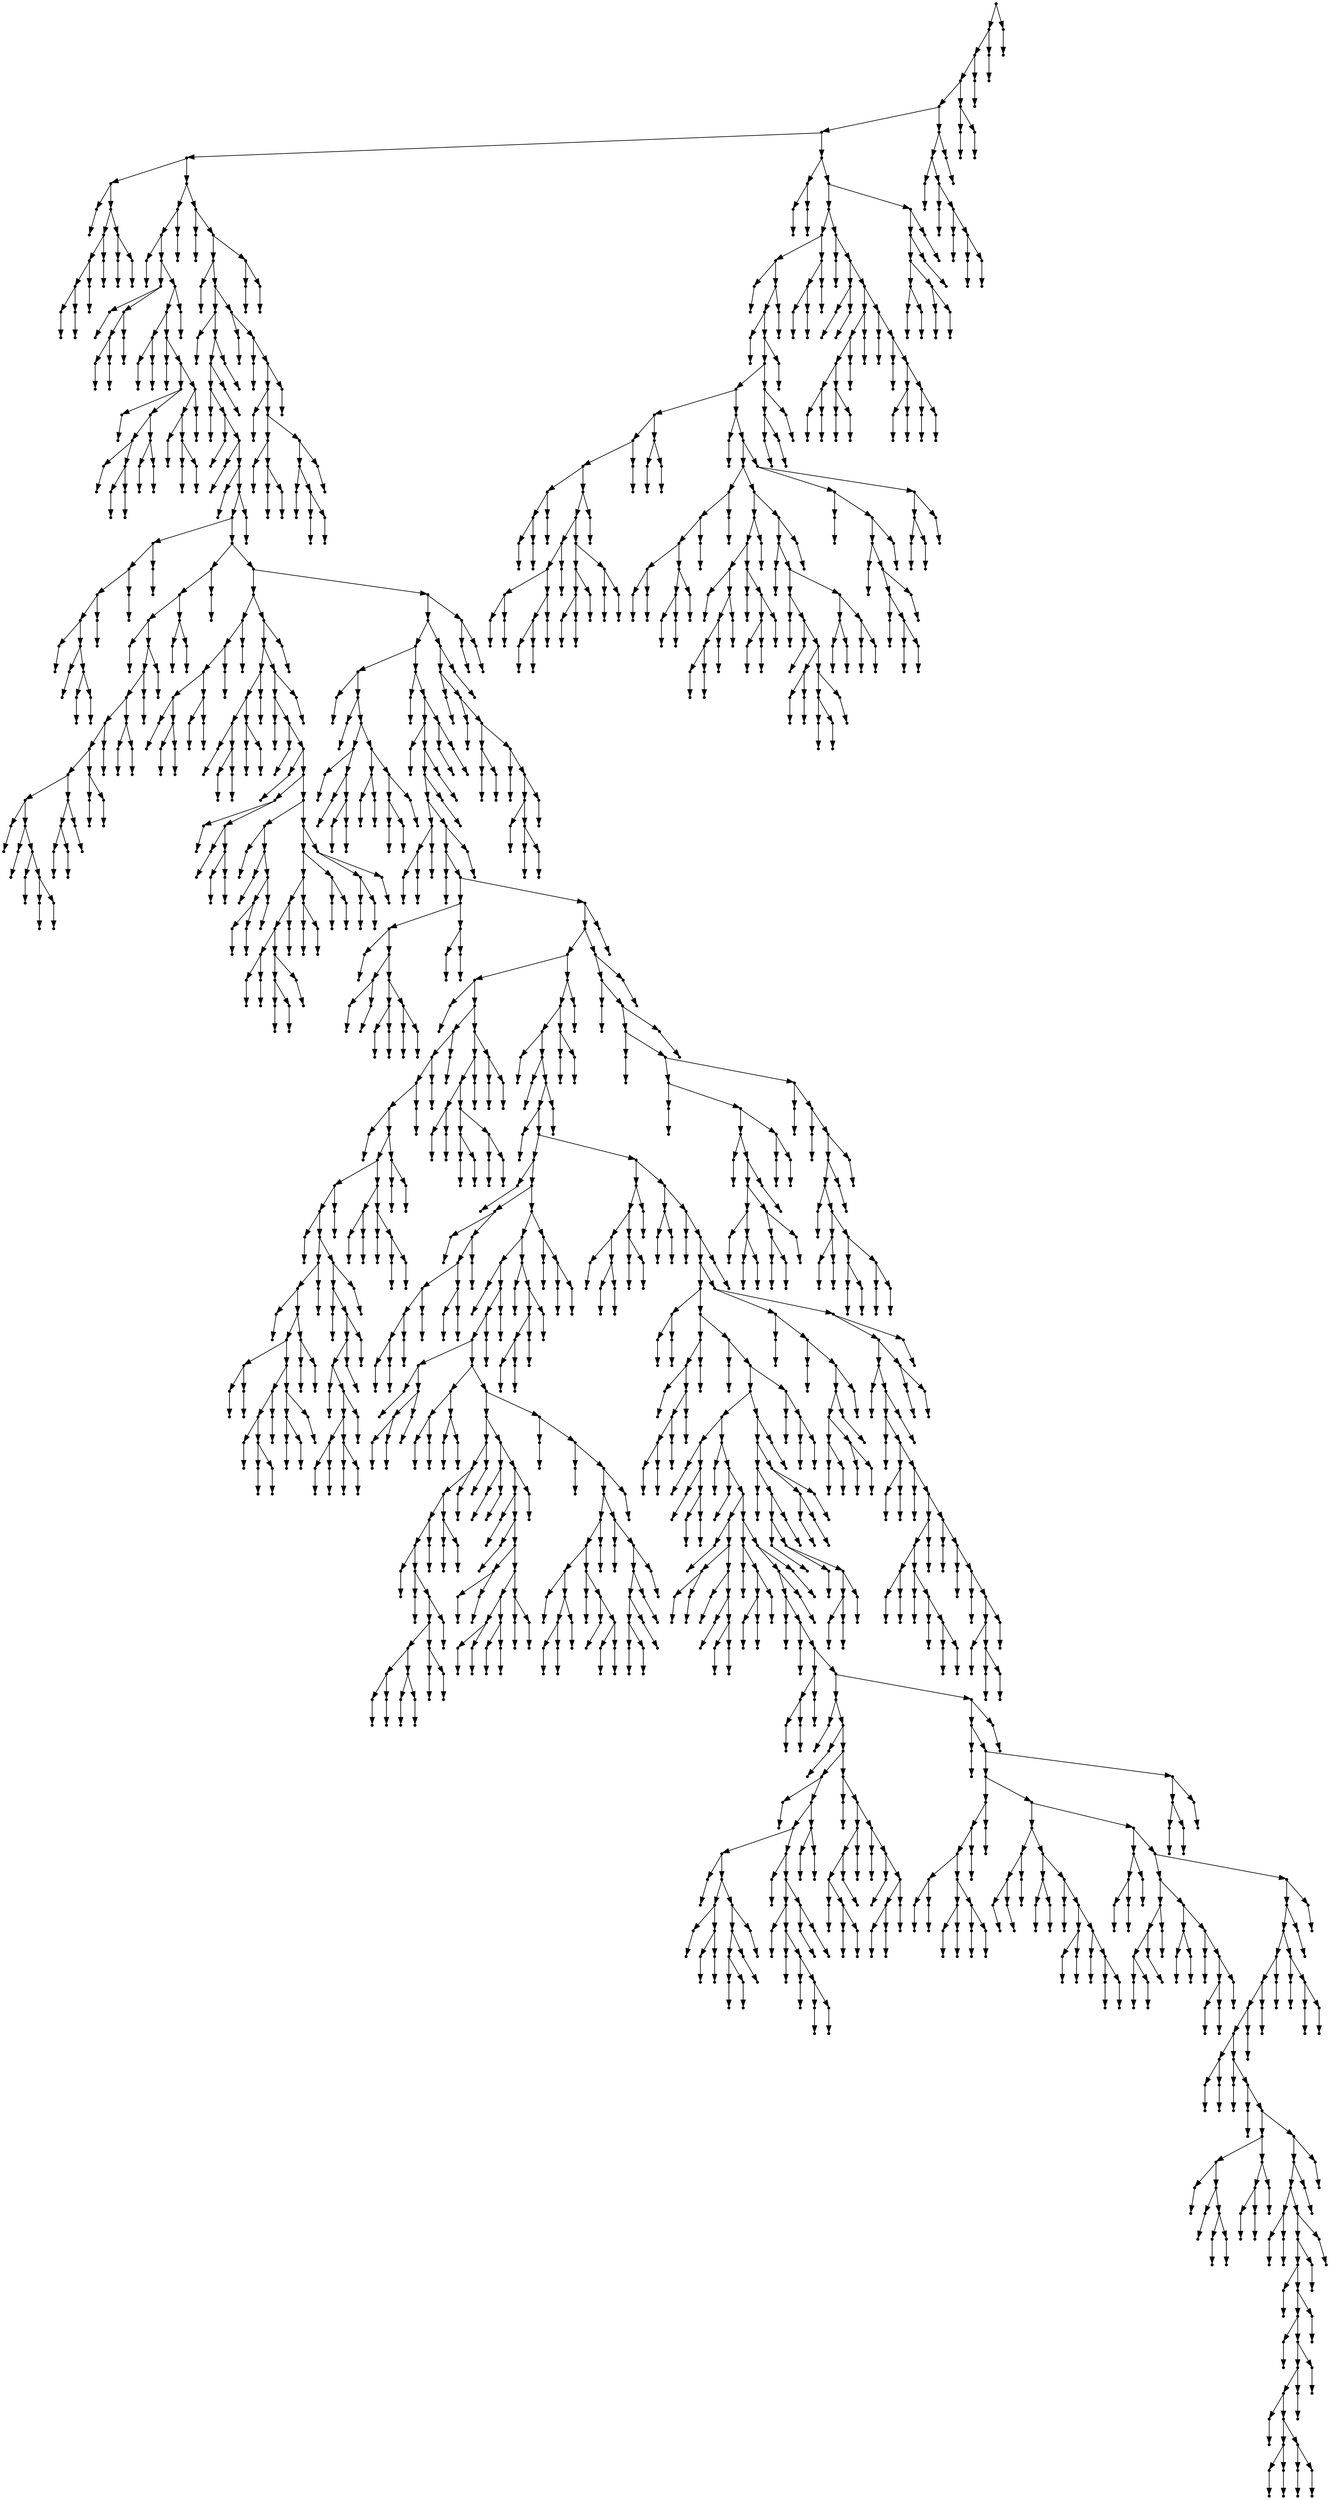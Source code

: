 digraph {
  1819 [shape=point];
  1816 [shape=point];
  1813 [shape=point];
  1810 [shape=point];
  1804 [shape=point];
  1786 [shape=point];
  1510 [shape=point];
  19 [shape=point];
  1 [shape=point];
  0 [shape=point];
  18 [shape=point];
  12 [shape=point];
  9 [shape=point];
  6 [shape=point];
  3 [shape=point];
  2 [shape=point];
  5 [shape=point];
  4 [shape=point];
  8 [shape=point];
  7 [shape=point];
  11 [shape=point];
  10 [shape=point];
  17 [shape=point];
  14 [shape=point];
  13 [shape=point];
  16 [shape=point];
  15 [shape=point];
  1509 [shape=point];
  78 [shape=point];
  75 [shape=point];
  21 [shape=point];
  20 [shape=point];
  74 [shape=point];
  32 [shape=point];
  23 [shape=point];
  22 [shape=point];
  31 [shape=point];
  28 [shape=point];
  25 [shape=point];
  24 [shape=point];
  27 [shape=point];
  26 [shape=point];
  30 [shape=point];
  29 [shape=point];
  73 [shape=point];
  70 [shape=point];
  37 [shape=point];
  34 [shape=point];
  33 [shape=point];
  36 [shape=point];
  35 [shape=point];
  69 [shape=point];
  39 [shape=point];
  38 [shape=point];
  68 [shape=point];
  56 [shape=point];
  41 [shape=point];
  40 [shape=point];
  55 [shape=point];
  49 [shape=point];
  43 [shape=point];
  42 [shape=point];
  48 [shape=point];
  45 [shape=point];
  44 [shape=point];
  47 [shape=point];
  46 [shape=point];
  54 [shape=point];
  51 [shape=point];
  50 [shape=point];
  53 [shape=point];
  52 [shape=point];
  67 [shape=point];
  64 [shape=point];
  58 [shape=point];
  57 [shape=point];
  63 [shape=point];
  60 [shape=point];
  59 [shape=point];
  62 [shape=point];
  61 [shape=point];
  66 [shape=point];
  65 [shape=point];
  72 [shape=point];
  71 [shape=point];
  77 [shape=point];
  76 [shape=point];
  1508 [shape=point];
  80 [shape=point];
  79 [shape=point];
  1507 [shape=point];
  1501 [shape=point];
  82 [shape=point];
  81 [shape=point];
  1500 [shape=point];
  1467 [shape=point];
  84 [shape=point];
  83 [shape=point];
  1466 [shape=point];
  1463 [shape=point];
  1460 [shape=point];
  86 [shape=point];
  85 [shape=point];
  1459 [shape=point];
  88 [shape=point];
  87 [shape=point];
  1458 [shape=point];
  90 [shape=point];
  89 [shape=point];
  1457 [shape=point];
  92 [shape=point];
  91 [shape=point];
  1456 [shape=point];
  1453 [shape=point];
  112 [shape=point];
  109 [shape=point];
  106 [shape=point];
  103 [shape=point];
  94 [shape=point];
  93 [shape=point];
  102 [shape=point];
  96 [shape=point];
  95 [shape=point];
  101 [shape=point];
  98 [shape=point];
  97 [shape=point];
  100 [shape=point];
  99 [shape=point];
  105 [shape=point];
  104 [shape=point];
  108 [shape=point];
  107 [shape=point];
  111 [shape=point];
  110 [shape=point];
  1452 [shape=point];
  168 [shape=point];
  165 [shape=point];
  159 [shape=point];
  114 [shape=point];
  113 [shape=point];
  158 [shape=point];
  155 [shape=point];
  152 [shape=point];
  146 [shape=point];
  143 [shape=point];
  137 [shape=point];
  128 [shape=point];
  116 [shape=point];
  115 [shape=point];
  127 [shape=point];
  118 [shape=point];
  117 [shape=point];
  126 [shape=point];
  120 [shape=point];
  119 [shape=point];
  125 [shape=point];
  122 [shape=point];
  121 [shape=point];
  124 [shape=point];
  123 [shape=point];
  136 [shape=point];
  133 [shape=point];
  130 [shape=point];
  129 [shape=point];
  132 [shape=point];
  131 [shape=point];
  135 [shape=point];
  134 [shape=point];
  142 [shape=point];
  139 [shape=point];
  138 [shape=point];
  141 [shape=point];
  140 [shape=point];
  145 [shape=point];
  144 [shape=point];
  151 [shape=point];
  148 [shape=point];
  147 [shape=point];
  150 [shape=point];
  149 [shape=point];
  154 [shape=point];
  153 [shape=point];
  157 [shape=point];
  156 [shape=point];
  164 [shape=point];
  161 [shape=point];
  160 [shape=point];
  163 [shape=point];
  162 [shape=point];
  167 [shape=point];
  166 [shape=point];
  1451 [shape=point];
  287 [shape=point];
  188 [shape=point];
  185 [shape=point];
  182 [shape=point];
  176 [shape=point];
  170 [shape=point];
  169 [shape=point];
  175 [shape=point];
  172 [shape=point];
  171 [shape=point];
  174 [shape=point];
  173 [shape=point];
  181 [shape=point];
  178 [shape=point];
  177 [shape=point];
  180 [shape=point];
  179 [shape=point];
  184 [shape=point];
  183 [shape=point];
  187 [shape=point];
  186 [shape=point];
  286 [shape=point];
  283 [shape=point];
  205 [shape=point];
  202 [shape=point];
  196 [shape=point];
  190 [shape=point];
  189 [shape=point];
  195 [shape=point];
  192 [shape=point];
  191 [shape=point];
  194 [shape=point];
  193 [shape=point];
  201 [shape=point];
  198 [shape=point];
  197 [shape=point];
  200 [shape=point];
  199 [shape=point];
  204 [shape=point];
  203 [shape=point];
  282 [shape=point];
  279 [shape=point];
  207 [shape=point];
  206 [shape=point];
  278 [shape=point];
  209 [shape=point];
  208 [shape=point];
  277 [shape=point];
  211 [shape=point];
  210 [shape=point];
  276 [shape=point];
  222 [shape=point];
  213 [shape=point];
  212 [shape=point];
  221 [shape=point];
  215 [shape=point];
  214 [shape=point];
  220 [shape=point];
  217 [shape=point];
  216 [shape=point];
  219 [shape=point];
  218 [shape=point];
  275 [shape=point];
  236 [shape=point];
  224 [shape=point];
  223 [shape=point];
  235 [shape=point];
  226 [shape=point];
  225 [shape=point];
  234 [shape=point];
  231 [shape=point];
  228 [shape=point];
  227 [shape=point];
  230 [shape=point];
  229 [shape=point];
  233 [shape=point];
  232 [shape=point];
  274 [shape=point];
  265 [shape=point];
  259 [shape=point];
  253 [shape=point];
  250 [shape=point];
  241 [shape=point];
  238 [shape=point];
  237 [shape=point];
  240 [shape=point];
  239 [shape=point];
  249 [shape=point];
  246 [shape=point];
  243 [shape=point];
  242 [shape=point];
  245 [shape=point];
  244 [shape=point];
  248 [shape=point];
  247 [shape=point];
  252 [shape=point];
  251 [shape=point];
  258 [shape=point];
  255 [shape=point];
  254 [shape=point];
  257 [shape=point];
  256 [shape=point];
  264 [shape=point];
  261 [shape=point];
  260 [shape=point];
  263 [shape=point];
  262 [shape=point];
  273 [shape=point];
  270 [shape=point];
  267 [shape=point];
  266 [shape=point];
  269 [shape=point];
  268 [shape=point];
  272 [shape=point];
  271 [shape=point];
  281 [shape=point];
  280 [shape=point];
  285 [shape=point];
  284 [shape=point];
  1450 [shape=point];
  1444 [shape=point];
  1414 [shape=point];
  319 [shape=point];
  289 [shape=point];
  288 [shape=point];
  318 [shape=point];
  291 [shape=point];
  290 [shape=point];
  317 [shape=point];
  302 [shape=point];
  293 [shape=point];
  292 [shape=point];
  301 [shape=point];
  295 [shape=point];
  294 [shape=point];
  300 [shape=point];
  297 [shape=point];
  296 [shape=point];
  299 [shape=point];
  298 [shape=point];
  316 [shape=point];
  307 [shape=point];
  304 [shape=point];
  303 [shape=point];
  306 [shape=point];
  305 [shape=point];
  315 [shape=point];
  312 [shape=point];
  309 [shape=point];
  308 [shape=point];
  311 [shape=point];
  310 [shape=point];
  314 [shape=point];
  313 [shape=point];
  1413 [shape=point];
  321 [shape=point];
  320 [shape=point];
  1412 [shape=point];
  1406 [shape=point];
  323 [shape=point];
  322 [shape=point];
  1405 [shape=point];
  1402 [shape=point];
  1399 [shape=point];
  331 [shape=point];
  328 [shape=point];
  325 [shape=point];
  324 [shape=point];
  327 [shape=point];
  326 [shape=point];
  330 [shape=point];
  329 [shape=point];
  1398 [shape=point];
  1395 [shape=point];
  333 [shape=point];
  332 [shape=point];
  1394 [shape=point];
  359 [shape=point];
  353 [shape=point];
  335 [shape=point];
  334 [shape=point];
  352 [shape=point];
  340 [shape=point];
  337 [shape=point];
  336 [shape=point];
  339 [shape=point];
  338 [shape=point];
  351 [shape=point];
  345 [shape=point];
  342 [shape=point];
  341 [shape=point];
  344 [shape=point];
  343 [shape=point];
  350 [shape=point];
  347 [shape=point];
  346 [shape=point];
  349 [shape=point];
  348 [shape=point];
  358 [shape=point];
  355 [shape=point];
  354 [shape=point];
  357 [shape=point];
  356 [shape=point];
  1393 [shape=point];
  1390 [shape=point];
  1312 [shape=point];
  496 [shape=point];
  361 [shape=point];
  360 [shape=point];
  495 [shape=point];
  468 [shape=point];
  465 [shape=point];
  462 [shape=point];
  459 [shape=point];
  363 [shape=point];
  362 [shape=point];
  458 [shape=point];
  452 [shape=point];
  437 [shape=point];
  434 [shape=point];
  365 [shape=point];
  364 [shape=point];
  433 [shape=point];
  403 [shape=point];
  400 [shape=point];
  367 [shape=point];
  366 [shape=point];
  399 [shape=point];
  393 [shape=point];
  372 [shape=point];
  369 [shape=point];
  368 [shape=point];
  371 [shape=point];
  370 [shape=point];
  392 [shape=point];
  383 [shape=point];
  380 [shape=point];
  374 [shape=point];
  373 [shape=point];
  379 [shape=point];
  376 [shape=point];
  375 [shape=point];
  378 [shape=point];
  377 [shape=point];
  382 [shape=point];
  381 [shape=point];
  391 [shape=point];
  388 [shape=point];
  385 [shape=point];
  384 [shape=point];
  387 [shape=point];
  386 [shape=point];
  390 [shape=point];
  389 [shape=point];
  398 [shape=point];
  395 [shape=point];
  394 [shape=point];
  397 [shape=point];
  396 [shape=point];
  402 [shape=point];
  401 [shape=point];
  432 [shape=point];
  429 [shape=point];
  405 [shape=point];
  404 [shape=point];
  428 [shape=point];
  425 [shape=point];
  422 [shape=point];
  407 [shape=point];
  406 [shape=point];
  421 [shape=point];
  418 [shape=point];
  412 [shape=point];
  409 [shape=point];
  408 [shape=point];
  411 [shape=point];
  410 [shape=point];
  417 [shape=point];
  414 [shape=point];
  413 [shape=point];
  416 [shape=point];
  415 [shape=point];
  420 [shape=point];
  419 [shape=point];
  424 [shape=point];
  423 [shape=point];
  427 [shape=point];
  426 [shape=point];
  431 [shape=point];
  430 [shape=point];
  436 [shape=point];
  435 [shape=point];
  451 [shape=point];
  442 [shape=point];
  439 [shape=point];
  438 [shape=point];
  441 [shape=point];
  440 [shape=point];
  450 [shape=point];
  444 [shape=point];
  443 [shape=point];
  449 [shape=point];
  446 [shape=point];
  445 [shape=point];
  448 [shape=point];
  447 [shape=point];
  457 [shape=point];
  454 [shape=point];
  453 [shape=point];
  456 [shape=point];
  455 [shape=point];
  461 [shape=point];
  460 [shape=point];
  464 [shape=point];
  463 [shape=point];
  467 [shape=point];
  466 [shape=point];
  494 [shape=point];
  488 [shape=point];
  485 [shape=point];
  473 [shape=point];
  470 [shape=point];
  469 [shape=point];
  472 [shape=point];
  471 [shape=point];
  484 [shape=point];
  478 [shape=point];
  475 [shape=point];
  474 [shape=point];
  477 [shape=point];
  476 [shape=point];
  483 [shape=point];
  480 [shape=point];
  479 [shape=point];
  482 [shape=point];
  481 [shape=point];
  487 [shape=point];
  486 [shape=point];
  493 [shape=point];
  490 [shape=point];
  489 [shape=point];
  492 [shape=point];
  491 [shape=point];
  1311 [shape=point];
  1308 [shape=point];
  1302 [shape=point];
  498 [shape=point];
  497 [shape=point];
  1301 [shape=point];
  500 [shape=point];
  499 [shape=point];
  1300 [shape=point];
  1297 [shape=point];
  502 [shape=point];
  501 [shape=point];
  1296 [shape=point];
  720 [shape=point];
  504 [shape=point];
  503 [shape=point];
  719 [shape=point];
  527 [shape=point];
  506 [shape=point];
  505 [shape=point];
  526 [shape=point];
  523 [shape=point];
  517 [shape=point];
  514 [shape=point];
  511 [shape=point];
  508 [shape=point];
  507 [shape=point];
  510 [shape=point];
  509 [shape=point];
  513 [shape=point];
  512 [shape=point];
  516 [shape=point];
  515 [shape=point];
  522 [shape=point];
  519 [shape=point];
  518 [shape=point];
  521 [shape=point];
  520 [shape=point];
  525 [shape=point];
  524 [shape=point];
  718 [shape=point];
  709 [shape=point];
  694 [shape=point];
  529 [shape=point];
  528 [shape=point];
  693 [shape=point];
  690 [shape=point];
  687 [shape=point];
  540 [shape=point];
  531 [shape=point];
  530 [shape=point];
  539 [shape=point];
  536 [shape=point];
  533 [shape=point];
  532 [shape=point];
  535 [shape=point];
  534 [shape=point];
  538 [shape=point];
  537 [shape=point];
  686 [shape=point];
  551 [shape=point];
  545 [shape=point];
  542 [shape=point];
  541 [shape=point];
  544 [shape=point];
  543 [shape=point];
  550 [shape=point];
  547 [shape=point];
  546 [shape=point];
  549 [shape=point];
  548 [shape=point];
  685 [shape=point];
  631 [shape=point];
  592 [shape=point];
  589 [shape=point];
  586 [shape=point];
  580 [shape=point];
  577 [shape=point];
  553 [shape=point];
  552 [shape=point];
  576 [shape=point];
  555 [shape=point];
  554 [shape=point];
  575 [shape=point];
  572 [shape=point];
  566 [shape=point];
  560 [shape=point];
  557 [shape=point];
  556 [shape=point];
  559 [shape=point];
  558 [shape=point];
  565 [shape=point];
  562 [shape=point];
  561 [shape=point];
  564 [shape=point];
  563 [shape=point];
  571 [shape=point];
  568 [shape=point];
  567 [shape=point];
  570 [shape=point];
  569 [shape=point];
  574 [shape=point];
  573 [shape=point];
  579 [shape=point];
  578 [shape=point];
  585 [shape=point];
  582 [shape=point];
  581 [shape=point];
  584 [shape=point];
  583 [shape=point];
  588 [shape=point];
  587 [shape=point];
  591 [shape=point];
  590 [shape=point];
  630 [shape=point];
  597 [shape=point];
  594 [shape=point];
  593 [shape=point];
  596 [shape=point];
  595 [shape=point];
  629 [shape=point];
  626 [shape=point];
  599 [shape=point];
  598 [shape=point];
  625 [shape=point];
  601 [shape=point];
  600 [shape=point];
  624 [shape=point];
  606 [shape=point];
  603 [shape=point];
  602 [shape=point];
  605 [shape=point];
  604 [shape=point];
  623 [shape=point];
  617 [shape=point];
  611 [shape=point];
  608 [shape=point];
  607 [shape=point];
  610 [shape=point];
  609 [shape=point];
  616 [shape=point];
  613 [shape=point];
  612 [shape=point];
  615 [shape=point];
  614 [shape=point];
  622 [shape=point];
  619 [shape=point];
  618 [shape=point];
  621 [shape=point];
  620 [shape=point];
  628 [shape=point];
  627 [shape=point];
  684 [shape=point];
  633 [shape=point];
  632 [shape=point];
  683 [shape=point];
  635 [shape=point];
  634 [shape=point];
  682 [shape=point];
  679 [shape=point];
  661 [shape=point];
  658 [shape=point];
  646 [shape=point];
  637 [shape=point];
  636 [shape=point];
  645 [shape=point];
  642 [shape=point];
  639 [shape=point];
  638 [shape=point];
  641 [shape=point];
  640 [shape=point];
  644 [shape=point];
  643 [shape=point];
  657 [shape=point];
  648 [shape=point];
  647 [shape=point];
  656 [shape=point];
  650 [shape=point];
  649 [shape=point];
  655 [shape=point];
  652 [shape=point];
  651 [shape=point];
  654 [shape=point];
  653 [shape=point];
  660 [shape=point];
  659 [shape=point];
  678 [shape=point];
  663 [shape=point];
  662 [shape=point];
  677 [shape=point];
  674 [shape=point];
  671 [shape=point];
  668 [shape=point];
  665 [shape=point];
  664 [shape=point];
  667 [shape=point];
  666 [shape=point];
  670 [shape=point];
  669 [shape=point];
  673 [shape=point];
  672 [shape=point];
  676 [shape=point];
  675 [shape=point];
  681 [shape=point];
  680 [shape=point];
  689 [shape=point];
  688 [shape=point];
  692 [shape=point];
  691 [shape=point];
  708 [shape=point];
  696 [shape=point];
  695 [shape=point];
  707 [shape=point];
  704 [shape=point];
  701 [shape=point];
  698 [shape=point];
  697 [shape=point];
  700 [shape=point];
  699 [shape=point];
  703 [shape=point];
  702 [shape=point];
  706 [shape=point];
  705 [shape=point];
  717 [shape=point];
  711 [shape=point];
  710 [shape=point];
  716 [shape=point];
  713 [shape=point];
  712 [shape=point];
  715 [shape=point];
  714 [shape=point];
  1295 [shape=point];
  737 [shape=point];
  734 [shape=point];
  728 [shape=point];
  722 [shape=point];
  721 [shape=point];
  727 [shape=point];
  724 [shape=point];
  723 [shape=point];
  726 [shape=point];
  725 [shape=point];
  733 [shape=point];
  730 [shape=point];
  729 [shape=point];
  732 [shape=point];
  731 [shape=point];
  736 [shape=point];
  735 [shape=point];
  1294 [shape=point];
  742 [shape=point];
  739 [shape=point];
  738 [shape=point];
  741 [shape=point];
  740 [shape=point];
  1293 [shape=point];
  744 [shape=point];
  743 [shape=point];
  1292 [shape=point];
  1289 [shape=point];
  1196 [shape=point];
  749 [shape=point];
  746 [shape=point];
  745 [shape=point];
  748 [shape=point];
  747 [shape=point];
  1195 [shape=point];
  766 [shape=point];
  763 [shape=point];
  751 [shape=point];
  750 [shape=point];
  762 [shape=point];
  759 [shape=point];
  756 [shape=point];
  753 [shape=point];
  752 [shape=point];
  755 [shape=point];
  754 [shape=point];
  758 [shape=point];
  757 [shape=point];
  761 [shape=point];
  760 [shape=point];
  765 [shape=point];
  764 [shape=point];
  1194 [shape=point];
  768 [shape=point];
  767 [shape=point];
  1193 [shape=point];
  1184 [shape=point];
  1151 [shape=point];
  779 [shape=point];
  770 [shape=point];
  769 [shape=point];
  778 [shape=point];
  772 [shape=point];
  771 [shape=point];
  777 [shape=point];
  774 [shape=point];
  773 [shape=point];
  776 [shape=point];
  775 [shape=point];
  1150 [shape=point];
  781 [shape=point];
  780 [shape=point];
  1149 [shape=point];
  783 [shape=point];
  782 [shape=point];
  1148 [shape=point];
  803 [shape=point];
  785 [shape=point];
  784 [shape=point];
  802 [shape=point];
  790 [shape=point];
  787 [shape=point];
  786 [shape=point];
  789 [shape=point];
  788 [shape=point];
  801 [shape=point];
  792 [shape=point];
  791 [shape=point];
  800 [shape=point];
  794 [shape=point];
  793 [shape=point];
  799 [shape=point];
  796 [shape=point];
  795 [shape=point];
  798 [shape=point];
  797 [shape=point];
  1147 [shape=point];
  814 [shape=point];
  805 [shape=point];
  804 [shape=point];
  813 [shape=point];
  810 [shape=point];
  807 [shape=point];
  806 [shape=point];
  809 [shape=point];
  808 [shape=point];
  812 [shape=point];
  811 [shape=point];
  1146 [shape=point];
  1143 [shape=point];
  1140 [shape=point];
  816 [shape=point];
  815 [shape=point];
  1139 [shape=point];
  818 [shape=point];
  817 [shape=point];
  1138 [shape=point];
  826 [shape=point];
  823 [shape=point];
  820 [shape=point];
  819 [shape=point];
  822 [shape=point];
  821 [shape=point];
  825 [shape=point];
  824 [shape=point];
  1137 [shape=point];
  921 [shape=point];
  828 [shape=point];
  827 [shape=point];
  920 [shape=point];
  830 [shape=point];
  829 [shape=point];
  919 [shape=point];
  886 [shape=point];
  832 [shape=point];
  831 [shape=point];
  885 [shape=point];
  879 [shape=point];
  855 [shape=point];
  834 [shape=point];
  833 [shape=point];
  854 [shape=point];
  842 [shape=point];
  836 [shape=point];
  835 [shape=point];
  841 [shape=point];
  838 [shape=point];
  837 [shape=point];
  840 [shape=point];
  839 [shape=point];
  853 [shape=point];
  850 [shape=point];
  847 [shape=point];
  844 [shape=point];
  843 [shape=point];
  846 [shape=point];
  845 [shape=point];
  849 [shape=point];
  848 [shape=point];
  852 [shape=point];
  851 [shape=point];
  878 [shape=point];
  857 [shape=point];
  856 [shape=point];
  877 [shape=point];
  871 [shape=point];
  859 [shape=point];
  858 [shape=point];
  870 [shape=point];
  861 [shape=point];
  860 [shape=point];
  869 [shape=point];
  863 [shape=point];
  862 [shape=point];
  868 [shape=point];
  865 [shape=point];
  864 [shape=point];
  867 [shape=point];
  866 [shape=point];
  876 [shape=point];
  873 [shape=point];
  872 [shape=point];
  875 [shape=point];
  874 [shape=point];
  884 [shape=point];
  881 [shape=point];
  880 [shape=point];
  883 [shape=point];
  882 [shape=point];
  918 [shape=point];
  888 [shape=point];
  887 [shape=point];
  917 [shape=point];
  902 [shape=point];
  899 [shape=point];
  896 [shape=point];
  890 [shape=point];
  889 [shape=point];
  895 [shape=point];
  892 [shape=point];
  891 [shape=point];
  894 [shape=point];
  893 [shape=point];
  898 [shape=point];
  897 [shape=point];
  901 [shape=point];
  900 [shape=point];
  916 [shape=point];
  904 [shape=point];
  903 [shape=point];
  915 [shape=point];
  906 [shape=point];
  905 [shape=point];
  914 [shape=point];
  911 [shape=point];
  908 [shape=point];
  907 [shape=point];
  910 [shape=point];
  909 [shape=point];
  913 [shape=point];
  912 [shape=point];
  1136 [shape=point];
  1133 [shape=point];
  923 [shape=point];
  922 [shape=point];
  1132 [shape=point];
  1123 [shape=point];
  946 [shape=point];
  943 [shape=point];
  940 [shape=point];
  928 [shape=point];
  925 [shape=point];
  924 [shape=point];
  927 [shape=point];
  926 [shape=point];
  939 [shape=point];
  933 [shape=point];
  930 [shape=point];
  929 [shape=point];
  932 [shape=point];
  931 [shape=point];
  938 [shape=point];
  935 [shape=point];
  934 [shape=point];
  937 [shape=point];
  936 [shape=point];
  942 [shape=point];
  941 [shape=point];
  945 [shape=point];
  944 [shape=point];
  1122 [shape=point];
  978 [shape=point];
  954 [shape=point];
  951 [shape=point];
  948 [shape=point];
  947 [shape=point];
  950 [shape=point];
  949 [shape=point];
  953 [shape=point];
  952 [shape=point];
  977 [shape=point];
  959 [shape=point];
  956 [shape=point];
  955 [shape=point];
  958 [shape=point];
  957 [shape=point];
  976 [shape=point];
  961 [shape=point];
  960 [shape=point];
  975 [shape=point];
  966 [shape=point];
  963 [shape=point];
  962 [shape=point];
  965 [shape=point];
  964 [shape=point];
  974 [shape=point];
  968 [shape=point];
  967 [shape=point];
  973 [shape=point];
  970 [shape=point];
  969 [shape=point];
  972 [shape=point];
  971 [shape=point];
  1121 [shape=point];
  986 [shape=point];
  983 [shape=point];
  980 [shape=point];
  979 [shape=point];
  982 [shape=point];
  981 [shape=point];
  985 [shape=point];
  984 [shape=point];
  1120 [shape=point];
  1015 [shape=point];
  997 [shape=point];
  994 [shape=point];
  991 [shape=point];
  988 [shape=point];
  987 [shape=point];
  990 [shape=point];
  989 [shape=point];
  993 [shape=point];
  992 [shape=point];
  996 [shape=point];
  995 [shape=point];
  1014 [shape=point];
  1002 [shape=point];
  999 [shape=point];
  998 [shape=point];
  1001 [shape=point];
  1000 [shape=point];
  1013 [shape=point];
  1004 [shape=point];
  1003 [shape=point];
  1012 [shape=point];
  1009 [shape=point];
  1006 [shape=point];
  1005 [shape=point];
  1008 [shape=point];
  1007 [shape=point];
  1011 [shape=point];
  1010 [shape=point];
  1119 [shape=point];
  1116 [shape=point];
  1113 [shape=point];
  1104 [shape=point];
  1101 [shape=point];
  1098 [shape=point];
  1095 [shape=point];
  1020 [shape=point];
  1017 [shape=point];
  1016 [shape=point];
  1019 [shape=point];
  1018 [shape=point];
  1094 [shape=point];
  1022 [shape=point];
  1021 [shape=point];
  1093 [shape=point];
  1024 [shape=point];
  1023 [shape=point];
  1092 [shape=point];
  1044 [shape=point];
  1035 [shape=point];
  1026 [shape=point];
  1025 [shape=point];
  1034 [shape=point];
  1028 [shape=point];
  1027 [shape=point];
  1033 [shape=point];
  1030 [shape=point];
  1029 [shape=point];
  1032 [shape=point];
  1031 [shape=point];
  1043 [shape=point];
  1040 [shape=point];
  1037 [shape=point];
  1036 [shape=point];
  1039 [shape=point];
  1038 [shape=point];
  1042 [shape=point];
  1041 [shape=point];
  1091 [shape=point];
  1088 [shape=point];
  1085 [shape=point];
  1049 [shape=point];
  1046 [shape=point];
  1045 [shape=point];
  1048 [shape=point];
  1047 [shape=point];
  1084 [shape=point];
  1081 [shape=point];
  1078 [shape=point];
  1051 [shape=point];
  1050 [shape=point];
  1077 [shape=point];
  1074 [shape=point];
  1053 [shape=point];
  1052 [shape=point];
  1073 [shape=point];
  1070 [shape=point];
  1067 [shape=point];
  1055 [shape=point];
  1054 [shape=point];
  1066 [shape=point];
  1060 [shape=point];
  1057 [shape=point];
  1056 [shape=point];
  1059 [shape=point];
  1058 [shape=point];
  1065 [shape=point];
  1062 [shape=point];
  1061 [shape=point];
  1064 [shape=point];
  1063 [shape=point];
  1069 [shape=point];
  1068 [shape=point];
  1072 [shape=point];
  1071 [shape=point];
  1076 [shape=point];
  1075 [shape=point];
  1080 [shape=point];
  1079 [shape=point];
  1083 [shape=point];
  1082 [shape=point];
  1087 [shape=point];
  1086 [shape=point];
  1090 [shape=point];
  1089 [shape=point];
  1097 [shape=point];
  1096 [shape=point];
  1100 [shape=point];
  1099 [shape=point];
  1103 [shape=point];
  1102 [shape=point];
  1112 [shape=point];
  1106 [shape=point];
  1105 [shape=point];
  1111 [shape=point];
  1108 [shape=point];
  1107 [shape=point];
  1110 [shape=point];
  1109 [shape=point];
  1115 [shape=point];
  1114 [shape=point];
  1118 [shape=point];
  1117 [shape=point];
  1131 [shape=point];
  1128 [shape=point];
  1125 [shape=point];
  1124 [shape=point];
  1127 [shape=point];
  1126 [shape=point];
  1130 [shape=point];
  1129 [shape=point];
  1135 [shape=point];
  1134 [shape=point];
  1142 [shape=point];
  1141 [shape=point];
  1145 [shape=point];
  1144 [shape=point];
  1183 [shape=point];
  1180 [shape=point];
  1171 [shape=point];
  1153 [shape=point];
  1152 [shape=point];
  1170 [shape=point];
  1167 [shape=point];
  1155 [shape=point];
  1154 [shape=point];
  1166 [shape=point];
  1157 [shape=point];
  1156 [shape=point];
  1165 [shape=point];
  1162 [shape=point];
  1159 [shape=point];
  1158 [shape=point];
  1161 [shape=point];
  1160 [shape=point];
  1164 [shape=point];
  1163 [shape=point];
  1169 [shape=point];
  1168 [shape=point];
  1179 [shape=point];
  1176 [shape=point];
  1173 [shape=point];
  1172 [shape=point];
  1175 [shape=point];
  1174 [shape=point];
  1178 [shape=point];
  1177 [shape=point];
  1182 [shape=point];
  1181 [shape=point];
  1192 [shape=point];
  1186 [shape=point];
  1185 [shape=point];
  1191 [shape=point];
  1188 [shape=point];
  1187 [shape=point];
  1190 [shape=point];
  1189 [shape=point];
  1288 [shape=point];
  1219 [shape=point];
  1198 [shape=point];
  1197 [shape=point];
  1218 [shape=point];
  1200 [shape=point];
  1199 [shape=point];
  1217 [shape=point];
  1214 [shape=point];
  1211 [shape=point];
  1205 [shape=point];
  1202 [shape=point];
  1201 [shape=point];
  1204 [shape=point];
  1203 [shape=point];
  1210 [shape=point];
  1207 [shape=point];
  1206 [shape=point];
  1209 [shape=point];
  1208 [shape=point];
  1213 [shape=point];
  1212 [shape=point];
  1216 [shape=point];
  1215 [shape=point];
  1287 [shape=point];
  1284 [shape=point];
  1278 [shape=point];
  1221 [shape=point];
  1220 [shape=point];
  1277 [shape=point];
  1274 [shape=point];
  1223 [shape=point];
  1222 [shape=point];
  1273 [shape=point];
  1228 [shape=point];
  1225 [shape=point];
  1224 [shape=point];
  1227 [shape=point];
  1226 [shape=point];
  1272 [shape=point];
  1230 [shape=point];
  1229 [shape=point];
  1271 [shape=point];
  1250 [shape=point];
  1247 [shape=point];
  1235 [shape=point];
  1232 [shape=point];
  1231 [shape=point];
  1234 [shape=point];
  1233 [shape=point];
  1246 [shape=point];
  1237 [shape=point];
  1236 [shape=point];
  1245 [shape=point];
  1239 [shape=point];
  1238 [shape=point];
  1244 [shape=point];
  1241 [shape=point];
  1240 [shape=point];
  1243 [shape=point];
  1242 [shape=point];
  1249 [shape=point];
  1248 [shape=point];
  1270 [shape=point];
  1252 [shape=point];
  1251 [shape=point];
  1269 [shape=point];
  1254 [shape=point];
  1253 [shape=point];
  1268 [shape=point];
  1256 [shape=point];
  1255 [shape=point];
  1267 [shape=point];
  1264 [shape=point];
  1258 [shape=point];
  1257 [shape=point];
  1263 [shape=point];
  1260 [shape=point];
  1259 [shape=point];
  1262 [shape=point];
  1261 [shape=point];
  1266 [shape=point];
  1265 [shape=point];
  1276 [shape=point];
  1275 [shape=point];
  1283 [shape=point];
  1280 [shape=point];
  1279 [shape=point];
  1282 [shape=point];
  1281 [shape=point];
  1286 [shape=point];
  1285 [shape=point];
  1291 [shape=point];
  1290 [shape=point];
  1299 [shape=point];
  1298 [shape=point];
  1307 [shape=point];
  1304 [shape=point];
  1303 [shape=point];
  1306 [shape=point];
  1305 [shape=point];
  1310 [shape=point];
  1309 [shape=point];
  1389 [shape=point];
  1386 [shape=point];
  1314 [shape=point];
  1313 [shape=point];
  1385 [shape=point];
  1382 [shape=point];
  1316 [shape=point];
  1315 [shape=point];
  1381 [shape=point];
  1348 [shape=point];
  1318 [shape=point];
  1317 [shape=point];
  1347 [shape=point];
  1341 [shape=point];
  1320 [shape=point];
  1319 [shape=point];
  1340 [shape=point];
  1337 [shape=point];
  1328 [shape=point];
  1322 [shape=point];
  1321 [shape=point];
  1327 [shape=point];
  1324 [shape=point];
  1323 [shape=point];
  1326 [shape=point];
  1325 [shape=point];
  1336 [shape=point];
  1333 [shape=point];
  1330 [shape=point];
  1329 [shape=point];
  1332 [shape=point];
  1331 [shape=point];
  1335 [shape=point];
  1334 [shape=point];
  1339 [shape=point];
  1338 [shape=point];
  1346 [shape=point];
  1343 [shape=point];
  1342 [shape=point];
  1345 [shape=point];
  1344 [shape=point];
  1380 [shape=point];
  1350 [shape=point];
  1349 [shape=point];
  1379 [shape=point];
  1352 [shape=point];
  1351 [shape=point];
  1378 [shape=point];
  1375 [shape=point];
  1372 [shape=point];
  1354 [shape=point];
  1353 [shape=point];
  1371 [shape=point];
  1359 [shape=point];
  1356 [shape=point];
  1355 [shape=point];
  1358 [shape=point];
  1357 [shape=point];
  1370 [shape=point];
  1364 [shape=point];
  1361 [shape=point];
  1360 [shape=point];
  1363 [shape=point];
  1362 [shape=point];
  1369 [shape=point];
  1366 [shape=point];
  1365 [shape=point];
  1368 [shape=point];
  1367 [shape=point];
  1374 [shape=point];
  1373 [shape=point];
  1377 [shape=point];
  1376 [shape=point];
  1384 [shape=point];
  1383 [shape=point];
  1388 [shape=point];
  1387 [shape=point];
  1392 [shape=point];
  1391 [shape=point];
  1397 [shape=point];
  1396 [shape=point];
  1401 [shape=point];
  1400 [shape=point];
  1404 [shape=point];
  1403 [shape=point];
  1411 [shape=point];
  1408 [shape=point];
  1407 [shape=point];
  1410 [shape=point];
  1409 [shape=point];
  1443 [shape=point];
  1440 [shape=point];
  1416 [shape=point];
  1415 [shape=point];
  1439 [shape=point];
  1418 [shape=point];
  1417 [shape=point];
  1438 [shape=point];
  1423 [shape=point];
  1420 [shape=point];
  1419 [shape=point];
  1422 [shape=point];
  1421 [shape=point];
  1437 [shape=point];
  1425 [shape=point];
  1424 [shape=point];
  1436 [shape=point];
  1433 [shape=point];
  1427 [shape=point];
  1426 [shape=point];
  1432 [shape=point];
  1429 [shape=point];
  1428 [shape=point];
  1431 [shape=point];
  1430 [shape=point];
  1435 [shape=point];
  1434 [shape=point];
  1442 [shape=point];
  1441 [shape=point];
  1449 [shape=point];
  1446 [shape=point];
  1445 [shape=point];
  1448 [shape=point];
  1447 [shape=point];
  1455 [shape=point];
  1454 [shape=point];
  1462 [shape=point];
  1461 [shape=point];
  1465 [shape=point];
  1464 [shape=point];
  1499 [shape=point];
  1469 [shape=point];
  1468 [shape=point];
  1498 [shape=point];
  1471 [shape=point];
  1470 [shape=point];
  1497 [shape=point];
  1494 [shape=point];
  1473 [shape=point];
  1472 [shape=point];
  1493 [shape=point];
  1481 [shape=point];
  1475 [shape=point];
  1474 [shape=point];
  1480 [shape=point];
  1477 [shape=point];
  1476 [shape=point];
  1479 [shape=point];
  1478 [shape=point];
  1492 [shape=point];
  1489 [shape=point];
  1483 [shape=point];
  1482 [shape=point];
  1488 [shape=point];
  1485 [shape=point];
  1484 [shape=point];
  1487 [shape=point];
  1486 [shape=point];
  1491 [shape=point];
  1490 [shape=point];
  1496 [shape=point];
  1495 [shape=point];
  1506 [shape=point];
  1503 [shape=point];
  1502 [shape=point];
  1505 [shape=point];
  1504 [shape=point];
  1785 [shape=point];
  1515 [shape=point];
  1512 [shape=point];
  1511 [shape=point];
  1514 [shape=point];
  1513 [shape=point];
  1784 [shape=point];
  1766 [shape=point];
  1721 [shape=point];
  1712 [shape=point];
  1517 [shape=point];
  1516 [shape=point];
  1711 [shape=point];
  1708 [shape=point];
  1519 [shape=point];
  1518 [shape=point];
  1707 [shape=point];
  1704 [shape=point];
  1695 [shape=point];
  1572 [shape=point];
  1566 [shape=point];
  1563 [shape=point];
  1527 [shape=point];
  1524 [shape=point];
  1521 [shape=point];
  1520 [shape=point];
  1523 [shape=point];
  1522 [shape=point];
  1526 [shape=point];
  1525 [shape=point];
  1562 [shape=point];
  1559 [shape=point];
  1544 [shape=point];
  1541 [shape=point];
  1532 [shape=point];
  1529 [shape=point];
  1528 [shape=point];
  1531 [shape=point];
  1530 [shape=point];
  1540 [shape=point];
  1537 [shape=point];
  1534 [shape=point];
  1533 [shape=point];
  1536 [shape=point];
  1535 [shape=point];
  1539 [shape=point];
  1538 [shape=point];
  1543 [shape=point];
  1542 [shape=point];
  1558 [shape=point];
  1552 [shape=point];
  1549 [shape=point];
  1546 [shape=point];
  1545 [shape=point];
  1548 [shape=point];
  1547 [shape=point];
  1551 [shape=point];
  1550 [shape=point];
  1557 [shape=point];
  1554 [shape=point];
  1553 [shape=point];
  1556 [shape=point];
  1555 [shape=point];
  1561 [shape=point];
  1560 [shape=point];
  1565 [shape=point];
  1564 [shape=point];
  1571 [shape=point];
  1568 [shape=point];
  1567 [shape=point];
  1570 [shape=point];
  1569 [shape=point];
  1694 [shape=point];
  1574 [shape=point];
  1573 [shape=point];
  1693 [shape=point];
  1663 [shape=point];
  1594 [shape=point];
  1591 [shape=point];
  1588 [shape=point];
  1579 [shape=point];
  1576 [shape=point];
  1575 [shape=point];
  1578 [shape=point];
  1577 [shape=point];
  1587 [shape=point];
  1584 [shape=point];
  1581 [shape=point];
  1580 [shape=point];
  1583 [shape=point];
  1582 [shape=point];
  1586 [shape=point];
  1585 [shape=point];
  1590 [shape=point];
  1589 [shape=point];
  1593 [shape=point];
  1592 [shape=point];
  1662 [shape=point];
  1623 [shape=point];
  1620 [shape=point];
  1608 [shape=point];
  1596 [shape=point];
  1595 [shape=point];
  1607 [shape=point];
  1604 [shape=point];
  1601 [shape=point];
  1598 [shape=point];
  1597 [shape=point];
  1600 [shape=point];
  1599 [shape=point];
  1603 [shape=point];
  1602 [shape=point];
  1606 [shape=point];
  1605 [shape=point];
  1619 [shape=point];
  1610 [shape=point];
  1609 [shape=point];
  1618 [shape=point];
  1615 [shape=point];
  1612 [shape=point];
  1611 [shape=point];
  1614 [shape=point];
  1613 [shape=point];
  1617 [shape=point];
  1616 [shape=point];
  1622 [shape=point];
  1621 [shape=point];
  1661 [shape=point];
  1658 [shape=point];
  1625 [shape=point];
  1624 [shape=point];
  1657 [shape=point];
  1645 [shape=point];
  1627 [shape=point];
  1626 [shape=point];
  1644 [shape=point];
  1629 [shape=point];
  1628 [shape=point];
  1643 [shape=point];
  1634 [shape=point];
  1631 [shape=point];
  1630 [shape=point];
  1633 [shape=point];
  1632 [shape=point];
  1642 [shape=point];
  1639 [shape=point];
  1636 [shape=point];
  1635 [shape=point];
  1638 [shape=point];
  1637 [shape=point];
  1641 [shape=point];
  1640 [shape=point];
  1656 [shape=point];
  1650 [shape=point];
  1647 [shape=point];
  1646 [shape=point];
  1649 [shape=point];
  1648 [shape=point];
  1655 [shape=point];
  1652 [shape=point];
  1651 [shape=point];
  1654 [shape=point];
  1653 [shape=point];
  1660 [shape=point];
  1659 [shape=point];
  1692 [shape=point];
  1683 [shape=point];
  1665 [shape=point];
  1664 [shape=point];
  1682 [shape=point];
  1679 [shape=point];
  1667 [shape=point];
  1666 [shape=point];
  1678 [shape=point];
  1675 [shape=point];
  1669 [shape=point];
  1668 [shape=point];
  1674 [shape=point];
  1671 [shape=point];
  1670 [shape=point];
  1673 [shape=point];
  1672 [shape=point];
  1677 [shape=point];
  1676 [shape=point];
  1681 [shape=point];
  1680 [shape=point];
  1691 [shape=point];
  1688 [shape=point];
  1685 [shape=point];
  1684 [shape=point];
  1687 [shape=point];
  1686 [shape=point];
  1690 [shape=point];
  1689 [shape=point];
  1703 [shape=point];
  1700 [shape=point];
  1697 [shape=point];
  1696 [shape=point];
  1699 [shape=point];
  1698 [shape=point];
  1702 [shape=point];
  1701 [shape=point];
  1706 [shape=point];
  1705 [shape=point];
  1710 [shape=point];
  1709 [shape=point];
  1720 [shape=point];
  1717 [shape=point];
  1714 [shape=point];
  1713 [shape=point];
  1716 [shape=point];
  1715 [shape=point];
  1719 [shape=point];
  1718 [shape=point];
  1765 [shape=point];
  1723 [shape=point];
  1722 [shape=point];
  1764 [shape=point];
  1728 [shape=point];
  1725 [shape=point];
  1724 [shape=point];
  1727 [shape=point];
  1726 [shape=point];
  1763 [shape=point];
  1745 [shape=point];
  1742 [shape=point];
  1739 [shape=point];
  1733 [shape=point];
  1730 [shape=point];
  1729 [shape=point];
  1732 [shape=point];
  1731 [shape=point];
  1738 [shape=point];
  1735 [shape=point];
  1734 [shape=point];
  1737 [shape=point];
  1736 [shape=point];
  1741 [shape=point];
  1740 [shape=point];
  1744 [shape=point];
  1743 [shape=point];
  1762 [shape=point];
  1747 [shape=point];
  1746 [shape=point];
  1761 [shape=point];
  1749 [shape=point];
  1748 [shape=point];
  1760 [shape=point];
  1754 [shape=point];
  1751 [shape=point];
  1750 [shape=point];
  1753 [shape=point];
  1752 [shape=point];
  1759 [shape=point];
  1756 [shape=point];
  1755 [shape=point];
  1758 [shape=point];
  1757 [shape=point];
  1783 [shape=point];
  1780 [shape=point];
  1777 [shape=point];
  1771 [shape=point];
  1768 [shape=point];
  1767 [shape=point];
  1770 [shape=point];
  1769 [shape=point];
  1776 [shape=point];
  1773 [shape=point];
  1772 [shape=point];
  1775 [shape=point];
  1774 [shape=point];
  1779 [shape=point];
  1778 [shape=point];
  1782 [shape=point];
  1781 [shape=point];
  1803 [shape=point];
  1800 [shape=point];
  1788 [shape=point];
  1787 [shape=point];
  1799 [shape=point];
  1790 [shape=point];
  1789 [shape=point];
  1798 [shape=point];
  1792 [shape=point];
  1791 [shape=point];
  1797 [shape=point];
  1794 [shape=point];
  1793 [shape=point];
  1796 [shape=point];
  1795 [shape=point];
  1802 [shape=point];
  1801 [shape=point];
  1809 [shape=point];
  1806 [shape=point];
  1805 [shape=point];
  1808 [shape=point];
  1807 [shape=point];
  1812 [shape=point];
  1811 [shape=point];
  1815 [shape=point];
  1814 [shape=point];
  1818 [shape=point];
  1817 [shape=point];
1819 -> 1816;
1816 -> 1813;
1813 -> 1810;
1810 -> 1804;
1804 -> 1786;
1786 -> 1510;
1510 -> 19;
19 -> 1;
1 -> 0;
19 -> 18;
18 -> 12;
12 -> 9;
9 -> 6;
6 -> 3;
3 -> 2;
6 -> 5;
5 -> 4;
9 -> 8;
8 -> 7;
12 -> 11;
11 -> 10;
18 -> 17;
17 -> 14;
14 -> 13;
17 -> 16;
16 -> 15;
1510 -> 1509;
1509 -> 78;
78 -> 75;
75 -> 21;
21 -> 20;
75 -> 74;
74 -> 32;
32 -> 23;
23 -> 22;
32 -> 31;
31 -> 28;
28 -> 25;
25 -> 24;
28 -> 27;
27 -> 26;
31 -> 30;
30 -> 29;
74 -> 73;
73 -> 70;
70 -> 37;
37 -> 34;
34 -> 33;
37 -> 36;
36 -> 35;
70 -> 69;
69 -> 39;
39 -> 38;
69 -> 68;
68 -> 56;
56 -> 41;
41 -> 40;
56 -> 55;
55 -> 49;
49 -> 43;
43 -> 42;
49 -> 48;
48 -> 45;
45 -> 44;
48 -> 47;
47 -> 46;
55 -> 54;
54 -> 51;
51 -> 50;
54 -> 53;
53 -> 52;
68 -> 67;
67 -> 64;
64 -> 58;
58 -> 57;
64 -> 63;
63 -> 60;
60 -> 59;
63 -> 62;
62 -> 61;
67 -> 66;
66 -> 65;
73 -> 72;
72 -> 71;
78 -> 77;
77 -> 76;
1509 -> 1508;
1508 -> 80;
80 -> 79;
1508 -> 1507;
1507 -> 1501;
1501 -> 82;
82 -> 81;
1501 -> 1500;
1500 -> 1467;
1467 -> 84;
84 -> 83;
1467 -> 1466;
1466 -> 1463;
1463 -> 1460;
1460 -> 86;
86 -> 85;
1460 -> 1459;
1459 -> 88;
88 -> 87;
1459 -> 1458;
1458 -> 90;
90 -> 89;
1458 -> 1457;
1457 -> 92;
92 -> 91;
1457 -> 1456;
1456 -> 1453;
1453 -> 112;
112 -> 109;
109 -> 106;
106 -> 103;
103 -> 94;
94 -> 93;
103 -> 102;
102 -> 96;
96 -> 95;
102 -> 101;
101 -> 98;
98 -> 97;
101 -> 100;
100 -> 99;
106 -> 105;
105 -> 104;
109 -> 108;
108 -> 107;
112 -> 111;
111 -> 110;
1453 -> 1452;
1452 -> 168;
168 -> 165;
165 -> 159;
159 -> 114;
114 -> 113;
159 -> 158;
158 -> 155;
155 -> 152;
152 -> 146;
146 -> 143;
143 -> 137;
137 -> 128;
128 -> 116;
116 -> 115;
128 -> 127;
127 -> 118;
118 -> 117;
127 -> 126;
126 -> 120;
120 -> 119;
126 -> 125;
125 -> 122;
122 -> 121;
125 -> 124;
124 -> 123;
137 -> 136;
136 -> 133;
133 -> 130;
130 -> 129;
133 -> 132;
132 -> 131;
136 -> 135;
135 -> 134;
143 -> 142;
142 -> 139;
139 -> 138;
142 -> 141;
141 -> 140;
146 -> 145;
145 -> 144;
152 -> 151;
151 -> 148;
148 -> 147;
151 -> 150;
150 -> 149;
155 -> 154;
154 -> 153;
158 -> 157;
157 -> 156;
165 -> 164;
164 -> 161;
161 -> 160;
164 -> 163;
163 -> 162;
168 -> 167;
167 -> 166;
1452 -> 1451;
1451 -> 287;
287 -> 188;
188 -> 185;
185 -> 182;
182 -> 176;
176 -> 170;
170 -> 169;
176 -> 175;
175 -> 172;
172 -> 171;
175 -> 174;
174 -> 173;
182 -> 181;
181 -> 178;
178 -> 177;
181 -> 180;
180 -> 179;
185 -> 184;
184 -> 183;
188 -> 187;
187 -> 186;
287 -> 286;
286 -> 283;
283 -> 205;
205 -> 202;
202 -> 196;
196 -> 190;
190 -> 189;
196 -> 195;
195 -> 192;
192 -> 191;
195 -> 194;
194 -> 193;
202 -> 201;
201 -> 198;
198 -> 197;
201 -> 200;
200 -> 199;
205 -> 204;
204 -> 203;
283 -> 282;
282 -> 279;
279 -> 207;
207 -> 206;
279 -> 278;
278 -> 209;
209 -> 208;
278 -> 277;
277 -> 211;
211 -> 210;
277 -> 276;
276 -> 222;
222 -> 213;
213 -> 212;
222 -> 221;
221 -> 215;
215 -> 214;
221 -> 220;
220 -> 217;
217 -> 216;
220 -> 219;
219 -> 218;
276 -> 275;
275 -> 236;
236 -> 224;
224 -> 223;
236 -> 235;
235 -> 226;
226 -> 225;
235 -> 234;
234 -> 231;
231 -> 228;
228 -> 227;
231 -> 230;
230 -> 229;
234 -> 233;
233 -> 232;
275 -> 274;
274 -> 265;
265 -> 259;
259 -> 253;
253 -> 250;
250 -> 241;
241 -> 238;
238 -> 237;
241 -> 240;
240 -> 239;
250 -> 249;
249 -> 246;
246 -> 243;
243 -> 242;
246 -> 245;
245 -> 244;
249 -> 248;
248 -> 247;
253 -> 252;
252 -> 251;
259 -> 258;
258 -> 255;
255 -> 254;
258 -> 257;
257 -> 256;
265 -> 264;
264 -> 261;
261 -> 260;
264 -> 263;
263 -> 262;
274 -> 273;
273 -> 270;
270 -> 267;
267 -> 266;
270 -> 269;
269 -> 268;
273 -> 272;
272 -> 271;
282 -> 281;
281 -> 280;
286 -> 285;
285 -> 284;
1451 -> 1450;
1450 -> 1444;
1444 -> 1414;
1414 -> 319;
319 -> 289;
289 -> 288;
319 -> 318;
318 -> 291;
291 -> 290;
318 -> 317;
317 -> 302;
302 -> 293;
293 -> 292;
302 -> 301;
301 -> 295;
295 -> 294;
301 -> 300;
300 -> 297;
297 -> 296;
300 -> 299;
299 -> 298;
317 -> 316;
316 -> 307;
307 -> 304;
304 -> 303;
307 -> 306;
306 -> 305;
316 -> 315;
315 -> 312;
312 -> 309;
309 -> 308;
312 -> 311;
311 -> 310;
315 -> 314;
314 -> 313;
1414 -> 1413;
1413 -> 321;
321 -> 320;
1413 -> 1412;
1412 -> 1406;
1406 -> 323;
323 -> 322;
1406 -> 1405;
1405 -> 1402;
1402 -> 1399;
1399 -> 331;
331 -> 328;
328 -> 325;
325 -> 324;
328 -> 327;
327 -> 326;
331 -> 330;
330 -> 329;
1399 -> 1398;
1398 -> 1395;
1395 -> 333;
333 -> 332;
1395 -> 1394;
1394 -> 359;
359 -> 353;
353 -> 335;
335 -> 334;
353 -> 352;
352 -> 340;
340 -> 337;
337 -> 336;
340 -> 339;
339 -> 338;
352 -> 351;
351 -> 345;
345 -> 342;
342 -> 341;
345 -> 344;
344 -> 343;
351 -> 350;
350 -> 347;
347 -> 346;
350 -> 349;
349 -> 348;
359 -> 358;
358 -> 355;
355 -> 354;
358 -> 357;
357 -> 356;
1394 -> 1393;
1393 -> 1390;
1390 -> 1312;
1312 -> 496;
496 -> 361;
361 -> 360;
496 -> 495;
495 -> 468;
468 -> 465;
465 -> 462;
462 -> 459;
459 -> 363;
363 -> 362;
459 -> 458;
458 -> 452;
452 -> 437;
437 -> 434;
434 -> 365;
365 -> 364;
434 -> 433;
433 -> 403;
403 -> 400;
400 -> 367;
367 -> 366;
400 -> 399;
399 -> 393;
393 -> 372;
372 -> 369;
369 -> 368;
372 -> 371;
371 -> 370;
393 -> 392;
392 -> 383;
383 -> 380;
380 -> 374;
374 -> 373;
380 -> 379;
379 -> 376;
376 -> 375;
379 -> 378;
378 -> 377;
383 -> 382;
382 -> 381;
392 -> 391;
391 -> 388;
388 -> 385;
385 -> 384;
388 -> 387;
387 -> 386;
391 -> 390;
390 -> 389;
399 -> 398;
398 -> 395;
395 -> 394;
398 -> 397;
397 -> 396;
403 -> 402;
402 -> 401;
433 -> 432;
432 -> 429;
429 -> 405;
405 -> 404;
429 -> 428;
428 -> 425;
425 -> 422;
422 -> 407;
407 -> 406;
422 -> 421;
421 -> 418;
418 -> 412;
412 -> 409;
409 -> 408;
412 -> 411;
411 -> 410;
418 -> 417;
417 -> 414;
414 -> 413;
417 -> 416;
416 -> 415;
421 -> 420;
420 -> 419;
425 -> 424;
424 -> 423;
428 -> 427;
427 -> 426;
432 -> 431;
431 -> 430;
437 -> 436;
436 -> 435;
452 -> 451;
451 -> 442;
442 -> 439;
439 -> 438;
442 -> 441;
441 -> 440;
451 -> 450;
450 -> 444;
444 -> 443;
450 -> 449;
449 -> 446;
446 -> 445;
449 -> 448;
448 -> 447;
458 -> 457;
457 -> 454;
454 -> 453;
457 -> 456;
456 -> 455;
462 -> 461;
461 -> 460;
465 -> 464;
464 -> 463;
468 -> 467;
467 -> 466;
495 -> 494;
494 -> 488;
488 -> 485;
485 -> 473;
473 -> 470;
470 -> 469;
473 -> 472;
472 -> 471;
485 -> 484;
484 -> 478;
478 -> 475;
475 -> 474;
478 -> 477;
477 -> 476;
484 -> 483;
483 -> 480;
480 -> 479;
483 -> 482;
482 -> 481;
488 -> 487;
487 -> 486;
494 -> 493;
493 -> 490;
490 -> 489;
493 -> 492;
492 -> 491;
1312 -> 1311;
1311 -> 1308;
1308 -> 1302;
1302 -> 498;
498 -> 497;
1302 -> 1301;
1301 -> 500;
500 -> 499;
1301 -> 1300;
1300 -> 1297;
1297 -> 502;
502 -> 501;
1297 -> 1296;
1296 -> 720;
720 -> 504;
504 -> 503;
720 -> 719;
719 -> 527;
527 -> 506;
506 -> 505;
527 -> 526;
526 -> 523;
523 -> 517;
517 -> 514;
514 -> 511;
511 -> 508;
508 -> 507;
511 -> 510;
510 -> 509;
514 -> 513;
513 -> 512;
517 -> 516;
516 -> 515;
523 -> 522;
522 -> 519;
519 -> 518;
522 -> 521;
521 -> 520;
526 -> 525;
525 -> 524;
719 -> 718;
718 -> 709;
709 -> 694;
694 -> 529;
529 -> 528;
694 -> 693;
693 -> 690;
690 -> 687;
687 -> 540;
540 -> 531;
531 -> 530;
540 -> 539;
539 -> 536;
536 -> 533;
533 -> 532;
536 -> 535;
535 -> 534;
539 -> 538;
538 -> 537;
687 -> 686;
686 -> 551;
551 -> 545;
545 -> 542;
542 -> 541;
545 -> 544;
544 -> 543;
551 -> 550;
550 -> 547;
547 -> 546;
550 -> 549;
549 -> 548;
686 -> 685;
685 -> 631;
631 -> 592;
592 -> 589;
589 -> 586;
586 -> 580;
580 -> 577;
577 -> 553;
553 -> 552;
577 -> 576;
576 -> 555;
555 -> 554;
576 -> 575;
575 -> 572;
572 -> 566;
566 -> 560;
560 -> 557;
557 -> 556;
560 -> 559;
559 -> 558;
566 -> 565;
565 -> 562;
562 -> 561;
565 -> 564;
564 -> 563;
572 -> 571;
571 -> 568;
568 -> 567;
571 -> 570;
570 -> 569;
575 -> 574;
574 -> 573;
580 -> 579;
579 -> 578;
586 -> 585;
585 -> 582;
582 -> 581;
585 -> 584;
584 -> 583;
589 -> 588;
588 -> 587;
592 -> 591;
591 -> 590;
631 -> 630;
630 -> 597;
597 -> 594;
594 -> 593;
597 -> 596;
596 -> 595;
630 -> 629;
629 -> 626;
626 -> 599;
599 -> 598;
626 -> 625;
625 -> 601;
601 -> 600;
625 -> 624;
624 -> 606;
606 -> 603;
603 -> 602;
606 -> 605;
605 -> 604;
624 -> 623;
623 -> 617;
617 -> 611;
611 -> 608;
608 -> 607;
611 -> 610;
610 -> 609;
617 -> 616;
616 -> 613;
613 -> 612;
616 -> 615;
615 -> 614;
623 -> 622;
622 -> 619;
619 -> 618;
622 -> 621;
621 -> 620;
629 -> 628;
628 -> 627;
685 -> 684;
684 -> 633;
633 -> 632;
684 -> 683;
683 -> 635;
635 -> 634;
683 -> 682;
682 -> 679;
679 -> 661;
661 -> 658;
658 -> 646;
646 -> 637;
637 -> 636;
646 -> 645;
645 -> 642;
642 -> 639;
639 -> 638;
642 -> 641;
641 -> 640;
645 -> 644;
644 -> 643;
658 -> 657;
657 -> 648;
648 -> 647;
657 -> 656;
656 -> 650;
650 -> 649;
656 -> 655;
655 -> 652;
652 -> 651;
655 -> 654;
654 -> 653;
661 -> 660;
660 -> 659;
679 -> 678;
678 -> 663;
663 -> 662;
678 -> 677;
677 -> 674;
674 -> 671;
671 -> 668;
668 -> 665;
665 -> 664;
668 -> 667;
667 -> 666;
671 -> 670;
670 -> 669;
674 -> 673;
673 -> 672;
677 -> 676;
676 -> 675;
682 -> 681;
681 -> 680;
690 -> 689;
689 -> 688;
693 -> 692;
692 -> 691;
709 -> 708;
708 -> 696;
696 -> 695;
708 -> 707;
707 -> 704;
704 -> 701;
701 -> 698;
698 -> 697;
701 -> 700;
700 -> 699;
704 -> 703;
703 -> 702;
707 -> 706;
706 -> 705;
718 -> 717;
717 -> 711;
711 -> 710;
717 -> 716;
716 -> 713;
713 -> 712;
716 -> 715;
715 -> 714;
1296 -> 1295;
1295 -> 737;
737 -> 734;
734 -> 728;
728 -> 722;
722 -> 721;
728 -> 727;
727 -> 724;
724 -> 723;
727 -> 726;
726 -> 725;
734 -> 733;
733 -> 730;
730 -> 729;
733 -> 732;
732 -> 731;
737 -> 736;
736 -> 735;
1295 -> 1294;
1294 -> 742;
742 -> 739;
739 -> 738;
742 -> 741;
741 -> 740;
1294 -> 1293;
1293 -> 744;
744 -> 743;
1293 -> 1292;
1292 -> 1289;
1289 -> 1196;
1196 -> 749;
749 -> 746;
746 -> 745;
749 -> 748;
748 -> 747;
1196 -> 1195;
1195 -> 766;
766 -> 763;
763 -> 751;
751 -> 750;
763 -> 762;
762 -> 759;
759 -> 756;
756 -> 753;
753 -> 752;
756 -> 755;
755 -> 754;
759 -> 758;
758 -> 757;
762 -> 761;
761 -> 760;
766 -> 765;
765 -> 764;
1195 -> 1194;
1194 -> 768;
768 -> 767;
1194 -> 1193;
1193 -> 1184;
1184 -> 1151;
1151 -> 779;
779 -> 770;
770 -> 769;
779 -> 778;
778 -> 772;
772 -> 771;
778 -> 777;
777 -> 774;
774 -> 773;
777 -> 776;
776 -> 775;
1151 -> 1150;
1150 -> 781;
781 -> 780;
1150 -> 1149;
1149 -> 783;
783 -> 782;
1149 -> 1148;
1148 -> 803;
803 -> 785;
785 -> 784;
803 -> 802;
802 -> 790;
790 -> 787;
787 -> 786;
790 -> 789;
789 -> 788;
802 -> 801;
801 -> 792;
792 -> 791;
801 -> 800;
800 -> 794;
794 -> 793;
800 -> 799;
799 -> 796;
796 -> 795;
799 -> 798;
798 -> 797;
1148 -> 1147;
1147 -> 814;
814 -> 805;
805 -> 804;
814 -> 813;
813 -> 810;
810 -> 807;
807 -> 806;
810 -> 809;
809 -> 808;
813 -> 812;
812 -> 811;
1147 -> 1146;
1146 -> 1143;
1143 -> 1140;
1140 -> 816;
816 -> 815;
1140 -> 1139;
1139 -> 818;
818 -> 817;
1139 -> 1138;
1138 -> 826;
826 -> 823;
823 -> 820;
820 -> 819;
823 -> 822;
822 -> 821;
826 -> 825;
825 -> 824;
1138 -> 1137;
1137 -> 921;
921 -> 828;
828 -> 827;
921 -> 920;
920 -> 830;
830 -> 829;
920 -> 919;
919 -> 886;
886 -> 832;
832 -> 831;
886 -> 885;
885 -> 879;
879 -> 855;
855 -> 834;
834 -> 833;
855 -> 854;
854 -> 842;
842 -> 836;
836 -> 835;
842 -> 841;
841 -> 838;
838 -> 837;
841 -> 840;
840 -> 839;
854 -> 853;
853 -> 850;
850 -> 847;
847 -> 844;
844 -> 843;
847 -> 846;
846 -> 845;
850 -> 849;
849 -> 848;
853 -> 852;
852 -> 851;
879 -> 878;
878 -> 857;
857 -> 856;
878 -> 877;
877 -> 871;
871 -> 859;
859 -> 858;
871 -> 870;
870 -> 861;
861 -> 860;
870 -> 869;
869 -> 863;
863 -> 862;
869 -> 868;
868 -> 865;
865 -> 864;
868 -> 867;
867 -> 866;
877 -> 876;
876 -> 873;
873 -> 872;
876 -> 875;
875 -> 874;
885 -> 884;
884 -> 881;
881 -> 880;
884 -> 883;
883 -> 882;
919 -> 918;
918 -> 888;
888 -> 887;
918 -> 917;
917 -> 902;
902 -> 899;
899 -> 896;
896 -> 890;
890 -> 889;
896 -> 895;
895 -> 892;
892 -> 891;
895 -> 894;
894 -> 893;
899 -> 898;
898 -> 897;
902 -> 901;
901 -> 900;
917 -> 916;
916 -> 904;
904 -> 903;
916 -> 915;
915 -> 906;
906 -> 905;
915 -> 914;
914 -> 911;
911 -> 908;
908 -> 907;
911 -> 910;
910 -> 909;
914 -> 913;
913 -> 912;
1137 -> 1136;
1136 -> 1133;
1133 -> 923;
923 -> 922;
1133 -> 1132;
1132 -> 1123;
1123 -> 946;
946 -> 943;
943 -> 940;
940 -> 928;
928 -> 925;
925 -> 924;
928 -> 927;
927 -> 926;
940 -> 939;
939 -> 933;
933 -> 930;
930 -> 929;
933 -> 932;
932 -> 931;
939 -> 938;
938 -> 935;
935 -> 934;
938 -> 937;
937 -> 936;
943 -> 942;
942 -> 941;
946 -> 945;
945 -> 944;
1123 -> 1122;
1122 -> 978;
978 -> 954;
954 -> 951;
951 -> 948;
948 -> 947;
951 -> 950;
950 -> 949;
954 -> 953;
953 -> 952;
978 -> 977;
977 -> 959;
959 -> 956;
956 -> 955;
959 -> 958;
958 -> 957;
977 -> 976;
976 -> 961;
961 -> 960;
976 -> 975;
975 -> 966;
966 -> 963;
963 -> 962;
966 -> 965;
965 -> 964;
975 -> 974;
974 -> 968;
968 -> 967;
974 -> 973;
973 -> 970;
970 -> 969;
973 -> 972;
972 -> 971;
1122 -> 1121;
1121 -> 986;
986 -> 983;
983 -> 980;
980 -> 979;
983 -> 982;
982 -> 981;
986 -> 985;
985 -> 984;
1121 -> 1120;
1120 -> 1015;
1015 -> 997;
997 -> 994;
994 -> 991;
991 -> 988;
988 -> 987;
991 -> 990;
990 -> 989;
994 -> 993;
993 -> 992;
997 -> 996;
996 -> 995;
1015 -> 1014;
1014 -> 1002;
1002 -> 999;
999 -> 998;
1002 -> 1001;
1001 -> 1000;
1014 -> 1013;
1013 -> 1004;
1004 -> 1003;
1013 -> 1012;
1012 -> 1009;
1009 -> 1006;
1006 -> 1005;
1009 -> 1008;
1008 -> 1007;
1012 -> 1011;
1011 -> 1010;
1120 -> 1119;
1119 -> 1116;
1116 -> 1113;
1113 -> 1104;
1104 -> 1101;
1101 -> 1098;
1098 -> 1095;
1095 -> 1020;
1020 -> 1017;
1017 -> 1016;
1020 -> 1019;
1019 -> 1018;
1095 -> 1094;
1094 -> 1022;
1022 -> 1021;
1094 -> 1093;
1093 -> 1024;
1024 -> 1023;
1093 -> 1092;
1092 -> 1044;
1044 -> 1035;
1035 -> 1026;
1026 -> 1025;
1035 -> 1034;
1034 -> 1028;
1028 -> 1027;
1034 -> 1033;
1033 -> 1030;
1030 -> 1029;
1033 -> 1032;
1032 -> 1031;
1044 -> 1043;
1043 -> 1040;
1040 -> 1037;
1037 -> 1036;
1040 -> 1039;
1039 -> 1038;
1043 -> 1042;
1042 -> 1041;
1092 -> 1091;
1091 -> 1088;
1088 -> 1085;
1085 -> 1049;
1049 -> 1046;
1046 -> 1045;
1049 -> 1048;
1048 -> 1047;
1085 -> 1084;
1084 -> 1081;
1081 -> 1078;
1078 -> 1051;
1051 -> 1050;
1078 -> 1077;
1077 -> 1074;
1074 -> 1053;
1053 -> 1052;
1074 -> 1073;
1073 -> 1070;
1070 -> 1067;
1067 -> 1055;
1055 -> 1054;
1067 -> 1066;
1066 -> 1060;
1060 -> 1057;
1057 -> 1056;
1060 -> 1059;
1059 -> 1058;
1066 -> 1065;
1065 -> 1062;
1062 -> 1061;
1065 -> 1064;
1064 -> 1063;
1070 -> 1069;
1069 -> 1068;
1073 -> 1072;
1072 -> 1071;
1077 -> 1076;
1076 -> 1075;
1081 -> 1080;
1080 -> 1079;
1084 -> 1083;
1083 -> 1082;
1088 -> 1087;
1087 -> 1086;
1091 -> 1090;
1090 -> 1089;
1098 -> 1097;
1097 -> 1096;
1101 -> 1100;
1100 -> 1099;
1104 -> 1103;
1103 -> 1102;
1113 -> 1112;
1112 -> 1106;
1106 -> 1105;
1112 -> 1111;
1111 -> 1108;
1108 -> 1107;
1111 -> 1110;
1110 -> 1109;
1116 -> 1115;
1115 -> 1114;
1119 -> 1118;
1118 -> 1117;
1132 -> 1131;
1131 -> 1128;
1128 -> 1125;
1125 -> 1124;
1128 -> 1127;
1127 -> 1126;
1131 -> 1130;
1130 -> 1129;
1136 -> 1135;
1135 -> 1134;
1143 -> 1142;
1142 -> 1141;
1146 -> 1145;
1145 -> 1144;
1184 -> 1183;
1183 -> 1180;
1180 -> 1171;
1171 -> 1153;
1153 -> 1152;
1171 -> 1170;
1170 -> 1167;
1167 -> 1155;
1155 -> 1154;
1167 -> 1166;
1166 -> 1157;
1157 -> 1156;
1166 -> 1165;
1165 -> 1162;
1162 -> 1159;
1159 -> 1158;
1162 -> 1161;
1161 -> 1160;
1165 -> 1164;
1164 -> 1163;
1170 -> 1169;
1169 -> 1168;
1180 -> 1179;
1179 -> 1176;
1176 -> 1173;
1173 -> 1172;
1176 -> 1175;
1175 -> 1174;
1179 -> 1178;
1178 -> 1177;
1183 -> 1182;
1182 -> 1181;
1193 -> 1192;
1192 -> 1186;
1186 -> 1185;
1192 -> 1191;
1191 -> 1188;
1188 -> 1187;
1191 -> 1190;
1190 -> 1189;
1289 -> 1288;
1288 -> 1219;
1219 -> 1198;
1198 -> 1197;
1219 -> 1218;
1218 -> 1200;
1200 -> 1199;
1218 -> 1217;
1217 -> 1214;
1214 -> 1211;
1211 -> 1205;
1205 -> 1202;
1202 -> 1201;
1205 -> 1204;
1204 -> 1203;
1211 -> 1210;
1210 -> 1207;
1207 -> 1206;
1210 -> 1209;
1209 -> 1208;
1214 -> 1213;
1213 -> 1212;
1217 -> 1216;
1216 -> 1215;
1288 -> 1287;
1287 -> 1284;
1284 -> 1278;
1278 -> 1221;
1221 -> 1220;
1278 -> 1277;
1277 -> 1274;
1274 -> 1223;
1223 -> 1222;
1274 -> 1273;
1273 -> 1228;
1228 -> 1225;
1225 -> 1224;
1228 -> 1227;
1227 -> 1226;
1273 -> 1272;
1272 -> 1230;
1230 -> 1229;
1272 -> 1271;
1271 -> 1250;
1250 -> 1247;
1247 -> 1235;
1235 -> 1232;
1232 -> 1231;
1235 -> 1234;
1234 -> 1233;
1247 -> 1246;
1246 -> 1237;
1237 -> 1236;
1246 -> 1245;
1245 -> 1239;
1239 -> 1238;
1245 -> 1244;
1244 -> 1241;
1241 -> 1240;
1244 -> 1243;
1243 -> 1242;
1250 -> 1249;
1249 -> 1248;
1271 -> 1270;
1270 -> 1252;
1252 -> 1251;
1270 -> 1269;
1269 -> 1254;
1254 -> 1253;
1269 -> 1268;
1268 -> 1256;
1256 -> 1255;
1268 -> 1267;
1267 -> 1264;
1264 -> 1258;
1258 -> 1257;
1264 -> 1263;
1263 -> 1260;
1260 -> 1259;
1263 -> 1262;
1262 -> 1261;
1267 -> 1266;
1266 -> 1265;
1277 -> 1276;
1276 -> 1275;
1284 -> 1283;
1283 -> 1280;
1280 -> 1279;
1283 -> 1282;
1282 -> 1281;
1287 -> 1286;
1286 -> 1285;
1292 -> 1291;
1291 -> 1290;
1300 -> 1299;
1299 -> 1298;
1308 -> 1307;
1307 -> 1304;
1304 -> 1303;
1307 -> 1306;
1306 -> 1305;
1311 -> 1310;
1310 -> 1309;
1390 -> 1389;
1389 -> 1386;
1386 -> 1314;
1314 -> 1313;
1386 -> 1385;
1385 -> 1382;
1382 -> 1316;
1316 -> 1315;
1382 -> 1381;
1381 -> 1348;
1348 -> 1318;
1318 -> 1317;
1348 -> 1347;
1347 -> 1341;
1341 -> 1320;
1320 -> 1319;
1341 -> 1340;
1340 -> 1337;
1337 -> 1328;
1328 -> 1322;
1322 -> 1321;
1328 -> 1327;
1327 -> 1324;
1324 -> 1323;
1327 -> 1326;
1326 -> 1325;
1337 -> 1336;
1336 -> 1333;
1333 -> 1330;
1330 -> 1329;
1333 -> 1332;
1332 -> 1331;
1336 -> 1335;
1335 -> 1334;
1340 -> 1339;
1339 -> 1338;
1347 -> 1346;
1346 -> 1343;
1343 -> 1342;
1346 -> 1345;
1345 -> 1344;
1381 -> 1380;
1380 -> 1350;
1350 -> 1349;
1380 -> 1379;
1379 -> 1352;
1352 -> 1351;
1379 -> 1378;
1378 -> 1375;
1375 -> 1372;
1372 -> 1354;
1354 -> 1353;
1372 -> 1371;
1371 -> 1359;
1359 -> 1356;
1356 -> 1355;
1359 -> 1358;
1358 -> 1357;
1371 -> 1370;
1370 -> 1364;
1364 -> 1361;
1361 -> 1360;
1364 -> 1363;
1363 -> 1362;
1370 -> 1369;
1369 -> 1366;
1366 -> 1365;
1369 -> 1368;
1368 -> 1367;
1375 -> 1374;
1374 -> 1373;
1378 -> 1377;
1377 -> 1376;
1385 -> 1384;
1384 -> 1383;
1389 -> 1388;
1388 -> 1387;
1393 -> 1392;
1392 -> 1391;
1398 -> 1397;
1397 -> 1396;
1402 -> 1401;
1401 -> 1400;
1405 -> 1404;
1404 -> 1403;
1412 -> 1411;
1411 -> 1408;
1408 -> 1407;
1411 -> 1410;
1410 -> 1409;
1444 -> 1443;
1443 -> 1440;
1440 -> 1416;
1416 -> 1415;
1440 -> 1439;
1439 -> 1418;
1418 -> 1417;
1439 -> 1438;
1438 -> 1423;
1423 -> 1420;
1420 -> 1419;
1423 -> 1422;
1422 -> 1421;
1438 -> 1437;
1437 -> 1425;
1425 -> 1424;
1437 -> 1436;
1436 -> 1433;
1433 -> 1427;
1427 -> 1426;
1433 -> 1432;
1432 -> 1429;
1429 -> 1428;
1432 -> 1431;
1431 -> 1430;
1436 -> 1435;
1435 -> 1434;
1443 -> 1442;
1442 -> 1441;
1450 -> 1449;
1449 -> 1446;
1446 -> 1445;
1449 -> 1448;
1448 -> 1447;
1456 -> 1455;
1455 -> 1454;
1463 -> 1462;
1462 -> 1461;
1466 -> 1465;
1465 -> 1464;
1500 -> 1499;
1499 -> 1469;
1469 -> 1468;
1499 -> 1498;
1498 -> 1471;
1471 -> 1470;
1498 -> 1497;
1497 -> 1494;
1494 -> 1473;
1473 -> 1472;
1494 -> 1493;
1493 -> 1481;
1481 -> 1475;
1475 -> 1474;
1481 -> 1480;
1480 -> 1477;
1477 -> 1476;
1480 -> 1479;
1479 -> 1478;
1493 -> 1492;
1492 -> 1489;
1489 -> 1483;
1483 -> 1482;
1489 -> 1488;
1488 -> 1485;
1485 -> 1484;
1488 -> 1487;
1487 -> 1486;
1492 -> 1491;
1491 -> 1490;
1497 -> 1496;
1496 -> 1495;
1507 -> 1506;
1506 -> 1503;
1503 -> 1502;
1506 -> 1505;
1505 -> 1504;
1786 -> 1785;
1785 -> 1515;
1515 -> 1512;
1512 -> 1511;
1515 -> 1514;
1514 -> 1513;
1785 -> 1784;
1784 -> 1766;
1766 -> 1721;
1721 -> 1712;
1712 -> 1517;
1517 -> 1516;
1712 -> 1711;
1711 -> 1708;
1708 -> 1519;
1519 -> 1518;
1708 -> 1707;
1707 -> 1704;
1704 -> 1695;
1695 -> 1572;
1572 -> 1566;
1566 -> 1563;
1563 -> 1527;
1527 -> 1524;
1524 -> 1521;
1521 -> 1520;
1524 -> 1523;
1523 -> 1522;
1527 -> 1526;
1526 -> 1525;
1563 -> 1562;
1562 -> 1559;
1559 -> 1544;
1544 -> 1541;
1541 -> 1532;
1532 -> 1529;
1529 -> 1528;
1532 -> 1531;
1531 -> 1530;
1541 -> 1540;
1540 -> 1537;
1537 -> 1534;
1534 -> 1533;
1537 -> 1536;
1536 -> 1535;
1540 -> 1539;
1539 -> 1538;
1544 -> 1543;
1543 -> 1542;
1559 -> 1558;
1558 -> 1552;
1552 -> 1549;
1549 -> 1546;
1546 -> 1545;
1549 -> 1548;
1548 -> 1547;
1552 -> 1551;
1551 -> 1550;
1558 -> 1557;
1557 -> 1554;
1554 -> 1553;
1557 -> 1556;
1556 -> 1555;
1562 -> 1561;
1561 -> 1560;
1566 -> 1565;
1565 -> 1564;
1572 -> 1571;
1571 -> 1568;
1568 -> 1567;
1571 -> 1570;
1570 -> 1569;
1695 -> 1694;
1694 -> 1574;
1574 -> 1573;
1694 -> 1693;
1693 -> 1663;
1663 -> 1594;
1594 -> 1591;
1591 -> 1588;
1588 -> 1579;
1579 -> 1576;
1576 -> 1575;
1579 -> 1578;
1578 -> 1577;
1588 -> 1587;
1587 -> 1584;
1584 -> 1581;
1581 -> 1580;
1584 -> 1583;
1583 -> 1582;
1587 -> 1586;
1586 -> 1585;
1591 -> 1590;
1590 -> 1589;
1594 -> 1593;
1593 -> 1592;
1663 -> 1662;
1662 -> 1623;
1623 -> 1620;
1620 -> 1608;
1608 -> 1596;
1596 -> 1595;
1608 -> 1607;
1607 -> 1604;
1604 -> 1601;
1601 -> 1598;
1598 -> 1597;
1601 -> 1600;
1600 -> 1599;
1604 -> 1603;
1603 -> 1602;
1607 -> 1606;
1606 -> 1605;
1620 -> 1619;
1619 -> 1610;
1610 -> 1609;
1619 -> 1618;
1618 -> 1615;
1615 -> 1612;
1612 -> 1611;
1615 -> 1614;
1614 -> 1613;
1618 -> 1617;
1617 -> 1616;
1623 -> 1622;
1622 -> 1621;
1662 -> 1661;
1661 -> 1658;
1658 -> 1625;
1625 -> 1624;
1658 -> 1657;
1657 -> 1645;
1645 -> 1627;
1627 -> 1626;
1645 -> 1644;
1644 -> 1629;
1629 -> 1628;
1644 -> 1643;
1643 -> 1634;
1634 -> 1631;
1631 -> 1630;
1634 -> 1633;
1633 -> 1632;
1643 -> 1642;
1642 -> 1639;
1639 -> 1636;
1636 -> 1635;
1639 -> 1638;
1638 -> 1637;
1642 -> 1641;
1641 -> 1640;
1657 -> 1656;
1656 -> 1650;
1650 -> 1647;
1647 -> 1646;
1650 -> 1649;
1649 -> 1648;
1656 -> 1655;
1655 -> 1652;
1652 -> 1651;
1655 -> 1654;
1654 -> 1653;
1661 -> 1660;
1660 -> 1659;
1693 -> 1692;
1692 -> 1683;
1683 -> 1665;
1665 -> 1664;
1683 -> 1682;
1682 -> 1679;
1679 -> 1667;
1667 -> 1666;
1679 -> 1678;
1678 -> 1675;
1675 -> 1669;
1669 -> 1668;
1675 -> 1674;
1674 -> 1671;
1671 -> 1670;
1674 -> 1673;
1673 -> 1672;
1678 -> 1677;
1677 -> 1676;
1682 -> 1681;
1681 -> 1680;
1692 -> 1691;
1691 -> 1688;
1688 -> 1685;
1685 -> 1684;
1688 -> 1687;
1687 -> 1686;
1691 -> 1690;
1690 -> 1689;
1704 -> 1703;
1703 -> 1700;
1700 -> 1697;
1697 -> 1696;
1700 -> 1699;
1699 -> 1698;
1703 -> 1702;
1702 -> 1701;
1707 -> 1706;
1706 -> 1705;
1711 -> 1710;
1710 -> 1709;
1721 -> 1720;
1720 -> 1717;
1717 -> 1714;
1714 -> 1713;
1717 -> 1716;
1716 -> 1715;
1720 -> 1719;
1719 -> 1718;
1766 -> 1765;
1765 -> 1723;
1723 -> 1722;
1765 -> 1764;
1764 -> 1728;
1728 -> 1725;
1725 -> 1724;
1728 -> 1727;
1727 -> 1726;
1764 -> 1763;
1763 -> 1745;
1745 -> 1742;
1742 -> 1739;
1739 -> 1733;
1733 -> 1730;
1730 -> 1729;
1733 -> 1732;
1732 -> 1731;
1739 -> 1738;
1738 -> 1735;
1735 -> 1734;
1738 -> 1737;
1737 -> 1736;
1742 -> 1741;
1741 -> 1740;
1745 -> 1744;
1744 -> 1743;
1763 -> 1762;
1762 -> 1747;
1747 -> 1746;
1762 -> 1761;
1761 -> 1749;
1749 -> 1748;
1761 -> 1760;
1760 -> 1754;
1754 -> 1751;
1751 -> 1750;
1754 -> 1753;
1753 -> 1752;
1760 -> 1759;
1759 -> 1756;
1756 -> 1755;
1759 -> 1758;
1758 -> 1757;
1784 -> 1783;
1783 -> 1780;
1780 -> 1777;
1777 -> 1771;
1771 -> 1768;
1768 -> 1767;
1771 -> 1770;
1770 -> 1769;
1777 -> 1776;
1776 -> 1773;
1773 -> 1772;
1776 -> 1775;
1775 -> 1774;
1780 -> 1779;
1779 -> 1778;
1783 -> 1782;
1782 -> 1781;
1804 -> 1803;
1803 -> 1800;
1800 -> 1788;
1788 -> 1787;
1800 -> 1799;
1799 -> 1790;
1790 -> 1789;
1799 -> 1798;
1798 -> 1792;
1792 -> 1791;
1798 -> 1797;
1797 -> 1794;
1794 -> 1793;
1797 -> 1796;
1796 -> 1795;
1803 -> 1802;
1802 -> 1801;
1810 -> 1809;
1809 -> 1806;
1806 -> 1805;
1809 -> 1808;
1808 -> 1807;
1813 -> 1812;
1812 -> 1811;
1816 -> 1815;
1815 -> 1814;
1819 -> 1818;
1818 -> 1817;
}
